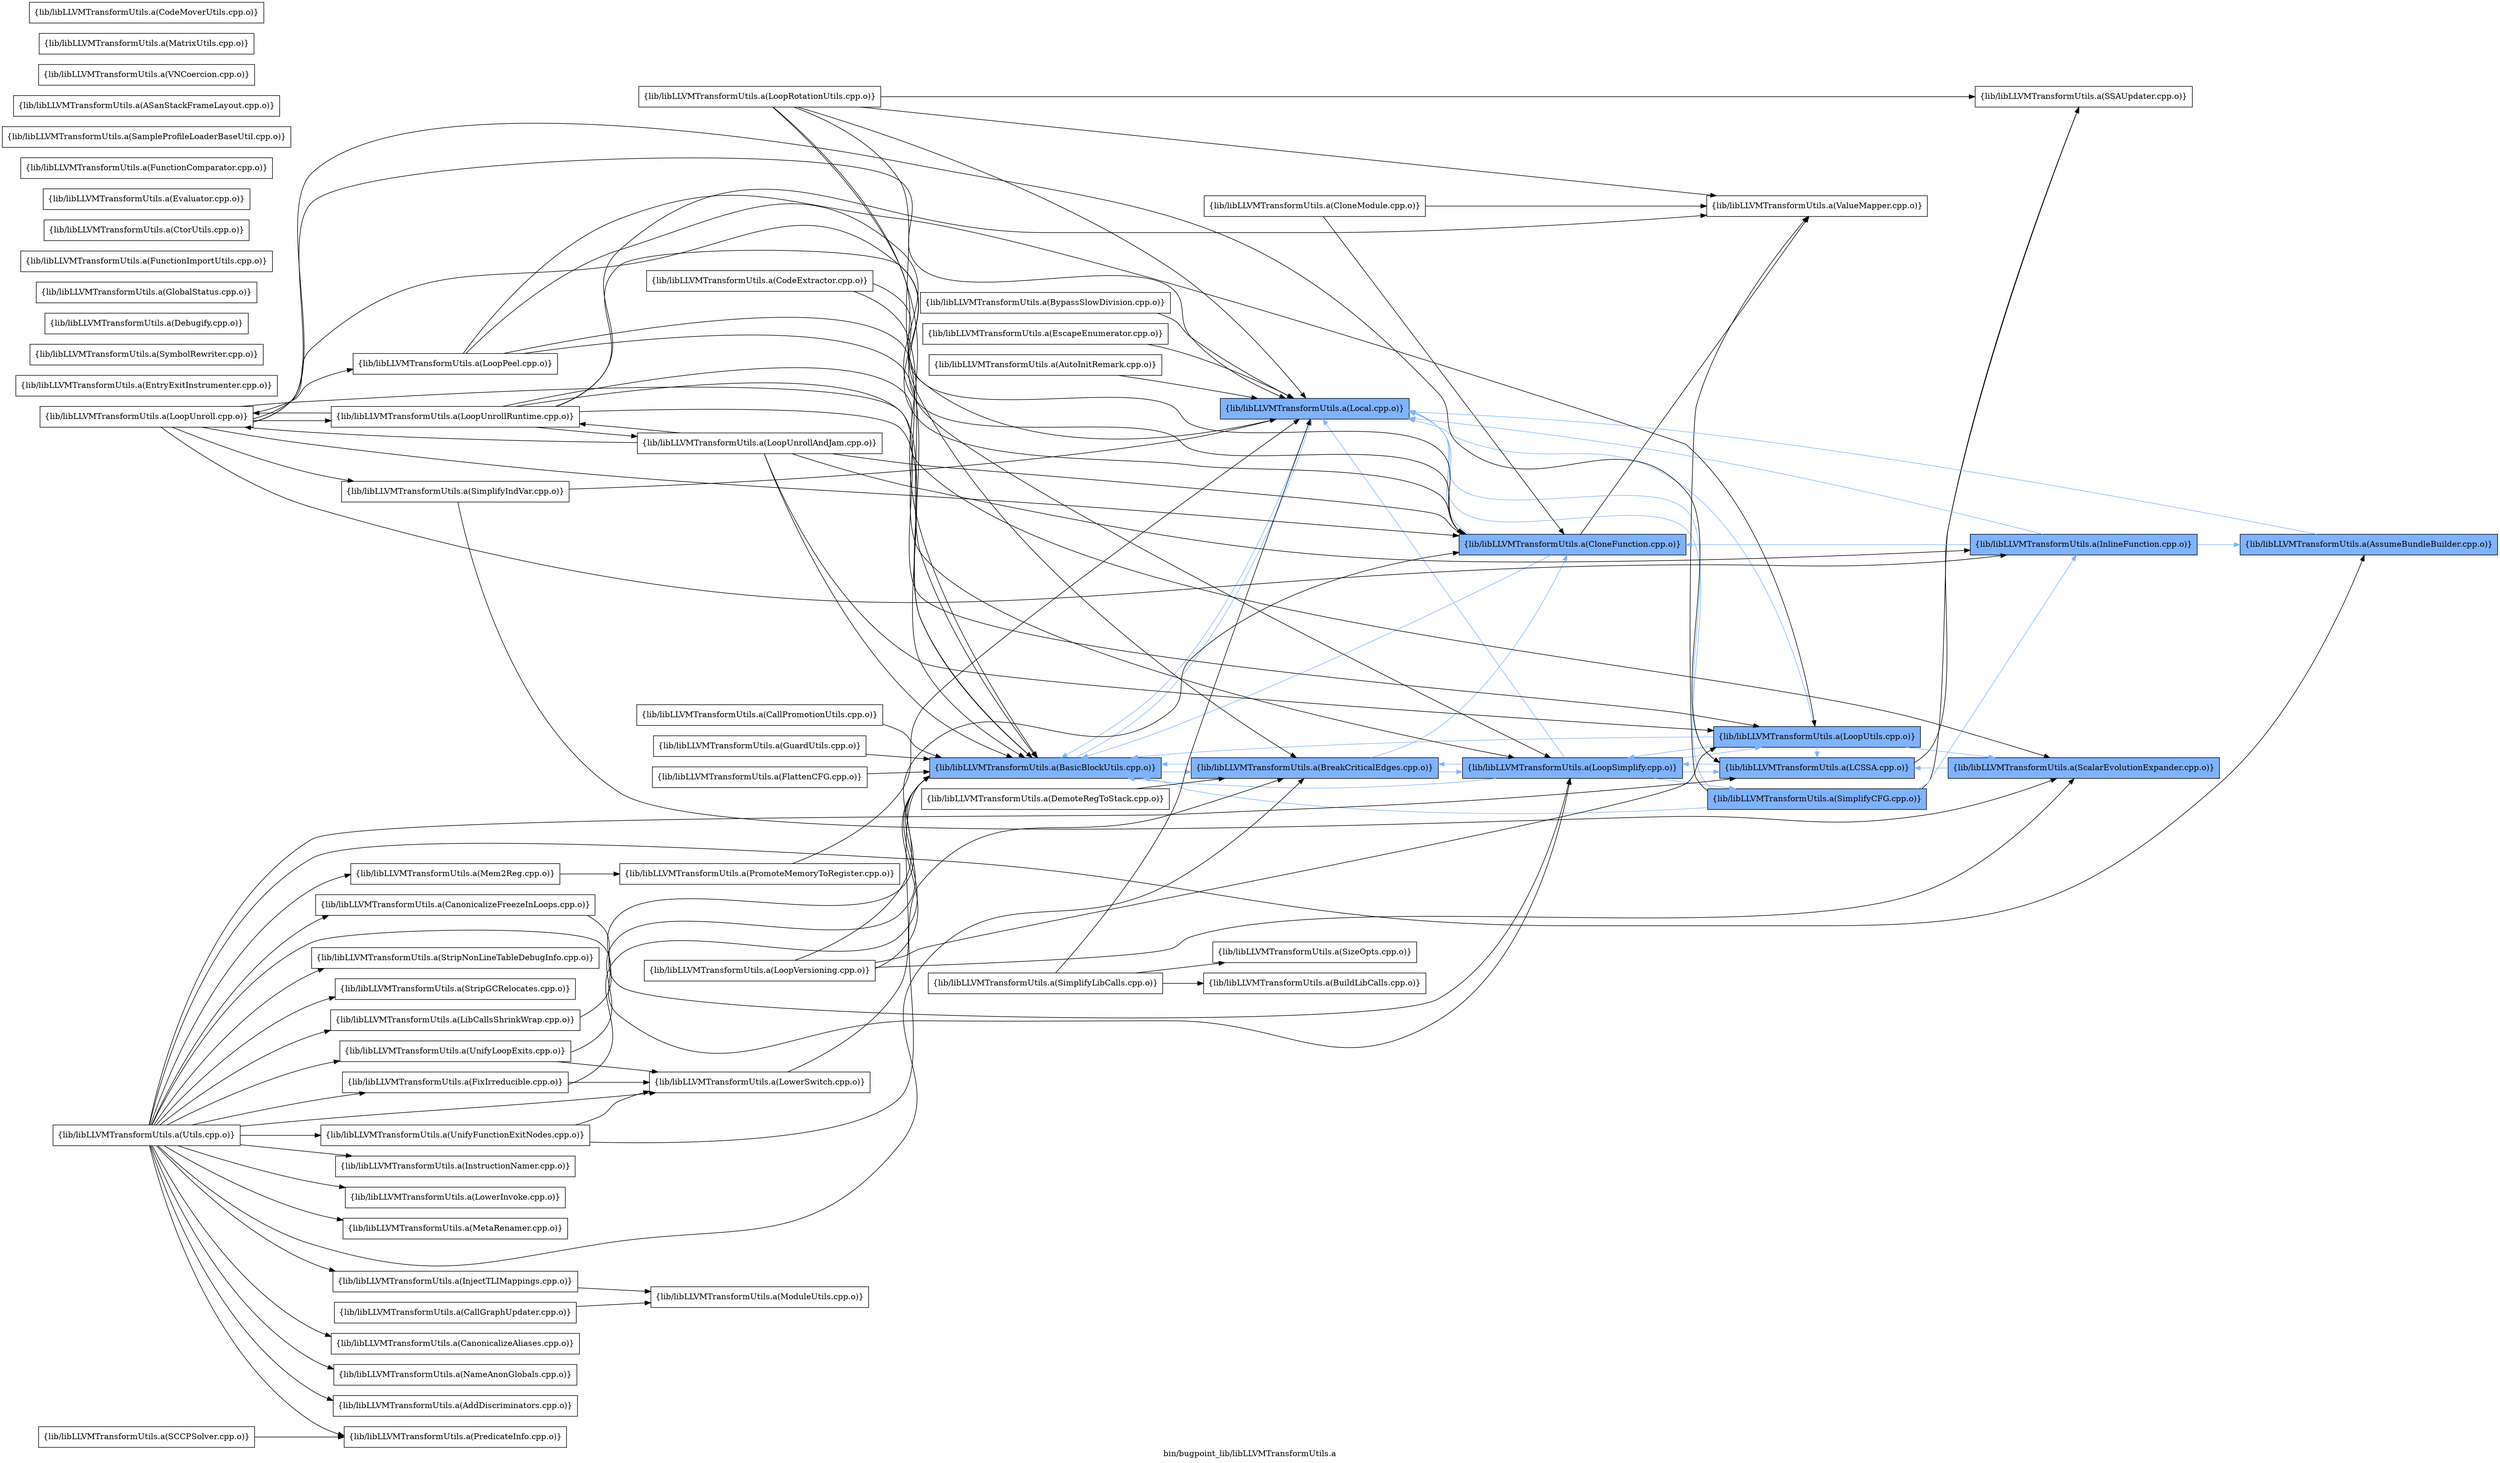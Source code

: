 digraph "bin/bugpoint_lib/libLLVMTransformUtils.a" {
	label="bin/bugpoint_lib/libLLVMTransformUtils.a";
	rankdir=LR;
	{ rank=same; Node0x55fc1bd99178;  }
	{ rank=same; Node0x55fc1bd98b38; Node0x55fc1bd90a78;  }
	{ rank=same; Node0x55fc1bd8b348; Node0x55fc1bd8f6c8;  }
	{ rank=same; Node0x55fc1bd97918; Node0x55fc1bd924b8; Node0x55fc1bd8d968; Node0x55fc1bd76628;  }
	{ rank=same; Node0x55fc1bd75ae8; Node0x55fc1bd74dc8; Node0x55fc1bd89728;  }
	{ rank=same; Node0x55fc1bd99178;  }
	{ rank=same; Node0x55fc1bd98b38; Node0x55fc1bd90a78;  }
	{ rank=same; Node0x55fc1bd8b348; Node0x55fc1bd8f6c8;  }
	{ rank=same; Node0x55fc1bd97918; Node0x55fc1bd924b8; Node0x55fc1bd8d968; Node0x55fc1bd76628;  }
	{ rank=same; Node0x55fc1bd75ae8; Node0x55fc1bd74dc8; Node0x55fc1bd89728;  }

	Node0x55fc1bd99178 [shape=record,shape=box,group=1,style=filled,fillcolor="0.600000 0.5 1",label="{lib/libLLVMTransformUtils.a(BasicBlockUtils.cpp.o)}"];
	Node0x55fc1bd99178 -> Node0x55fc1bd98b38[color="0.600000 0.5 1"];
	Node0x55fc1bd99178 -> Node0x55fc1bd90a78[color="0.600000 0.5 1"];
	Node0x55fc1bd8f9e8 [shape=record,shape=box,group=0,label="{lib/libLLVMTransformUtils.a(CloneModule.cpp.o)}"];
	Node0x55fc1bd8f9e8 -> Node0x55fc1bd8b348;
	Node0x55fc1bd8f9e8 -> Node0x55fc1bd97918;
	Node0x55fc1bd90a78 [shape=record,shape=box,group=1,style=filled,fillcolor="0.600000 0.5 1",label="{lib/libLLVMTransformUtils.a(Local.cpp.o)}"];
	Node0x55fc1bd90a78 -> Node0x55fc1bd99178[color="0.600000 0.5 1"];
	Node0x55fc1bd76628 [shape=record,shape=box,group=1,style=filled,fillcolor="0.600000 0.5 1",label="{lib/libLLVMTransformUtils.a(SimplifyCFG.cpp.o)}"];
	Node0x55fc1bd76628 -> Node0x55fc1bd99178[color="0.600000 0.5 1"];
	Node0x55fc1bd76628 -> Node0x55fc1bd89728[color="0.600000 0.5 1"];
	Node0x55fc1bd76628 -> Node0x55fc1bd90a78[color="0.600000 0.5 1"];
	Node0x55fc1bd76628 -> Node0x55fc1bd75ae8;
	Node0x55fc1bd76628 -> Node0x55fc1bd97918;
	Node0x55fc1bd97918 [shape=record,shape=box,group=0,label="{lib/libLLVMTransformUtils.a(ValueMapper.cpp.o)}"];
	Node0x55fc1bd98b38 [shape=record,shape=box,group=1,style=filled,fillcolor="0.600000 0.5 1",label="{lib/libLLVMTransformUtils.a(BreakCriticalEdges.cpp.o)}"];
	Node0x55fc1bd98b38 -> Node0x55fc1bd99178[color="0.600000 0.5 1"];
	Node0x55fc1bd98b38 -> Node0x55fc1bd8b348[color="0.600000 0.5 1"];
	Node0x55fc1bd98b38 -> Node0x55fc1bd8f6c8[color="0.600000 0.5 1"];
	Node0x55fc1bd7ad18 [shape=record,shape=box,group=0,label="{lib/libLLVMTransformUtils.a(EntryExitInstrumenter.cpp.o)}"];
	Node0x55fc1bd79b48 [shape=record,shape=box,group=0,label="{lib/libLLVMTransformUtils.a(FixIrreducible.cpp.o)}"];
	Node0x55fc1bd79b48 -> Node0x55fc1bd99178;
	Node0x55fc1bd79b48 -> Node0x55fc1bd82518;
	Node0x55fc1bd91608 [shape=record,shape=box,group=0,label="{lib/libLLVMTransformUtils.a(InjectTLIMappings.cpp.o)}"];
	Node0x55fc1bd91608 -> Node0x55fc1bd81b18;
	Node0x55fc1bd921e8 [shape=record,shape=box,group=0,label="{lib/libLLVMTransformUtils.a(InstructionNamer.cpp.o)}"];
	Node0x55fc1bd924b8 [shape=record,shape=box,group=1,style=filled,fillcolor="0.600000 0.5 1",label="{lib/libLLVMTransformUtils.a(LCSSA.cpp.o)}"];
	Node0x55fc1bd924b8 -> Node0x55fc1bd90a78[color="0.600000 0.5 1"];
	Node0x55fc1bd924b8 -> Node0x55fc1bd8f6c8[color="0.600000 0.5 1"];
	Node0x55fc1bd924b8 -> Node0x55fc1bd75ae8;
	Node0x55fc1bd907f8 [shape=record,shape=box,group=0,label="{lib/libLLVMTransformUtils.a(LibCallsShrinkWrap.cpp.o)}"];
	Node0x55fc1bd907f8 -> Node0x55fc1bd99178;
	Node0x55fc1bd8f6c8 [shape=record,shape=box,group=1,style=filled,fillcolor="0.600000 0.5 1",label="{lib/libLLVMTransformUtils.a(LoopSimplify.cpp.o)}"];
	Node0x55fc1bd8f6c8 -> Node0x55fc1bd99178[color="0.600000 0.5 1"];
	Node0x55fc1bd8f6c8 -> Node0x55fc1bd98b38[color="0.600000 0.5 1"];
	Node0x55fc1bd8f6c8 -> Node0x55fc1bd924b8[color="0.600000 0.5 1"];
	Node0x55fc1bd8f6c8 -> Node0x55fc1bd90a78[color="0.600000 0.5 1"];
	Node0x55fc1bd8f6c8 -> Node0x55fc1bd8d968[color="0.600000 0.5 1"];
	Node0x55fc1bd8f6c8 -> Node0x55fc1bd76628[color="0.600000 0.5 1"];
	Node0x55fc1bd83198 [shape=record,shape=box,group=0,label="{lib/libLLVMTransformUtils.a(LowerInvoke.cpp.o)}"];
	Node0x55fc1bd82518 [shape=record,shape=box,group=0,label="{lib/libLLVMTransformUtils.a(LowerSwitch.cpp.o)}"];
	Node0x55fc1bd82518 -> Node0x55fc1bd99178;
	Node0x55fc1bd81fc8 [shape=record,shape=box,group=0,label="{lib/libLLVMTransformUtils.a(Mem2Reg.cpp.o)}"];
	Node0x55fc1bd81fc8 -> Node0x55fc1bd79558;
	Node0x55fc1bd81168 [shape=record,shape=box,group=0,label="{lib/libLLVMTransformUtils.a(MetaRenamer.cpp.o)}"];
	Node0x55fc1bd7d6f8 [shape=record,shape=box,group=0,label="{lib/libLLVMTransformUtils.a(SymbolRewriter.cpp.o)}"];
	Node0x55fc1bd7d928 [shape=record,shape=box,group=0,label="{lib/libLLVMTransformUtils.a(UnifyFunctionExitNodes.cpp.o)}"];
	Node0x55fc1bd7d928 -> Node0x55fc1bd98b38;
	Node0x55fc1bd7d928 -> Node0x55fc1bd82518;
	Node0x55fc1bd77fc8 [shape=record,shape=box,group=0,label="{lib/libLLVMTransformUtils.a(UnifyLoopExits.cpp.o)}"];
	Node0x55fc1bd77fc8 -> Node0x55fc1bd99178;
	Node0x55fc1bd77fc8 -> Node0x55fc1bd82518;
	Node0x55fc1bd99768 [shape=record,shape=box,group=0,label="{lib/libLLVMTransformUtils.a(Utils.cpp.o)}"];
	Node0x55fc1bd99768 -> Node0x55fc1bd9a1b8;
	Node0x55fc1bd99768 -> Node0x55fc1bd98b38;
	Node0x55fc1bd99768 -> Node0x55fc1bd8c1f8;
	Node0x55fc1bd99768 -> Node0x55fc1bd8b578;
	Node0x55fc1bd99768 -> Node0x55fc1bd79b48;
	Node0x55fc1bd99768 -> Node0x55fc1bd91608;
	Node0x55fc1bd99768 -> Node0x55fc1bd921e8;
	Node0x55fc1bd99768 -> Node0x55fc1bd924b8;
	Node0x55fc1bd99768 -> Node0x55fc1bd907f8;
	Node0x55fc1bd99768 -> Node0x55fc1bd8f6c8;
	Node0x55fc1bd99768 -> Node0x55fc1bd83198;
	Node0x55fc1bd99768 -> Node0x55fc1bd82518;
	Node0x55fc1bd99768 -> Node0x55fc1bd81fc8;
	Node0x55fc1bd99768 -> Node0x55fc1bd81168;
	Node0x55fc1bd99768 -> Node0x55fc1bd80b78;
	Node0x55fc1bd99768 -> Node0x55fc1bd7fef8;
	Node0x55fc1bd99768 -> Node0x55fc1bd7d928;
	Node0x55fc1bd99768 -> Node0x55fc1bd77fc8;
	Node0x55fc1bd99768 -> Node0x55fc1bd99e98;
	Node0x55fc1bd99768 -> Node0x55fc1bd99218;
	Node0x55fc1bd99768 -> Node0x55fc1bd98598;
	Node0x55fc1bd8d788 [shape=record,shape=box,group=0,label="{lib/libLLVMTransformUtils.a(BypassSlowDivision.cpp.o)}"];
	Node0x55fc1bd8d788 -> Node0x55fc1bd90a78;
	Node0x55fc1bd7c938 [shape=record,shape=box,group=0,label="{lib/libLLVMTransformUtils.a(SimplifyLibCalls.cpp.o)}"];
	Node0x55fc1bd7c938 -> Node0x55fc1bd88828;
	Node0x55fc1bd7c938 -> Node0x55fc1bd90a78;
	Node0x55fc1bd7c938 -> Node0x55fc1bd7cbb8;
	Node0x55fc1bd7cbb8 [shape=record,shape=box,group=0,label="{lib/libLLVMTransformUtils.a(SizeOpts.cpp.o)}"];
	Node0x55fc1bd74dc8 [shape=record,shape=box,group=1,style=filled,fillcolor="0.600000 0.5 1",label="{lib/libLLVMTransformUtils.a(ScalarEvolutionExpander.cpp.o)}"];
	Node0x55fc1bd74dc8 -> Node0x55fc1bd924b8[color="0.600000 0.5 1"];
	Node0x55fc1bd89728 [shape=record,shape=box,group=1,style=filled,fillcolor="0.600000 0.5 1",label="{lib/libLLVMTransformUtils.a(InlineFunction.cpp.o)}"];
	Node0x55fc1bd89728 -> Node0x55fc1bd9a1b8[color="0.600000 0.5 1"];
	Node0x55fc1bd89728 -> Node0x55fc1bd8b348[color="0.600000 0.5 1"];
	Node0x55fc1bd89728 -> Node0x55fc1bd90a78[color="0.600000 0.5 1"];
	Node0x55fc1bd8b578 [shape=record,shape=box,group=0,label="{lib/libLLVMTransformUtils.a(CanonicalizeFreezeInLoops.cpp.o)}"];
	Node0x55fc1bd8b578 -> Node0x55fc1bd8f6c8;
	Node0x55fc1bd81d98 [shape=record,shape=box,group=0,label="{lib/libLLVMTransformUtils.a(Debugify.cpp.o)}"];
	Node0x55fc1bd82108 [shape=record,shape=box,group=0,label="{lib/libLLVMTransformUtils.a(DemoteRegToStack.cpp.o)}"];
	Node0x55fc1bd82108 -> Node0x55fc1bd98b38;
	Node0x55fc1bd7bee8 [shape=record,shape=box,group=0,label="{lib/libLLVMTransformUtils.a(EscapeEnumerator.cpp.o)}"];
	Node0x55fc1bd7bee8 -> Node0x55fc1bd90a78;
	Node0x55fc1bd81b18 [shape=record,shape=box,group=0,label="{lib/libLLVMTransformUtils.a(ModuleUtils.cpp.o)}"];
	Node0x55fc1bd8d968 [shape=record,shape=box,group=1,style=filled,fillcolor="0.600000 0.5 1",label="{lib/libLLVMTransformUtils.a(LoopUtils.cpp.o)}"];
	Node0x55fc1bd8d968 -> Node0x55fc1bd99178[color="0.600000 0.5 1"];
	Node0x55fc1bd8d968 -> Node0x55fc1bd924b8[color="0.600000 0.5 1"];
	Node0x55fc1bd8d968 -> Node0x55fc1bd90a78[color="0.600000 0.5 1"];
	Node0x55fc1bd8d968 -> Node0x55fc1bd8f6c8[color="0.600000 0.5 1"];
	Node0x55fc1bd8d968 -> Node0x55fc1bd74dc8[color="0.600000 0.5 1"];
	Node0x55fc1bd8b348 [shape=record,shape=box,group=1,style=filled,fillcolor="0.600000 0.5 1",label="{lib/libLLVMTransformUtils.a(CloneFunction.cpp.o)}"];
	Node0x55fc1bd8b348 -> Node0x55fc1bd99178[color="0.600000 0.5 1"];
	Node0x55fc1bd8b348 -> Node0x55fc1bd90a78[color="0.600000 0.5 1"];
	Node0x55fc1bd8b348 -> Node0x55fc1bd97918;
	Node0x55fc1bd75ae8 [shape=record,shape=box,group=0,label="{lib/libLLVMTransformUtils.a(SSAUpdater.cpp.o)}"];
	Node0x55fc1bd8c888 [shape=record,shape=box,group=0,label="{lib/libLLVMTransformUtils.a(CallGraphUpdater.cpp.o)}"];
	Node0x55fc1bd8c888 -> Node0x55fc1bd81b18;
	Node0x55fc1bd7dec8 [shape=record,shape=box,group=0,label="{lib/libLLVMTransformUtils.a(GlobalStatus.cpp.o)}"];
	Node0x55fc1bd7d748 [shape=record,shape=box,group=0,label="{lib/libLLVMTransformUtils.a(FunctionImportUtils.cpp.o)}"];
	Node0x55fc1bd8e368 [shape=record,shape=box,group=0,label="{lib/libLLVMTransformUtils.a(CtorUtils.cpp.o)}"];
	Node0x55fc1bd79ff8 [shape=record,shape=box,group=0,label="{lib/libLLVMTransformUtils.a(Evaluator.cpp.o)}"];
	Node0x55fc1bd8f3a8 [shape=record,shape=box,group=0,label="{lib/libLLVMTransformUtils.a(CodeExtractor.cpp.o)}"];
	Node0x55fc1bd8f3a8 -> Node0x55fc1bd99178;
	Node0x55fc1bd8f3a8 -> Node0x55fc1bd90a78;
	Node0x55fc1bd88828 [shape=record,shape=box,group=0,label="{lib/libLLVMTransformUtils.a(BuildLibCalls.cpp.o)}"];
	Node0x55fc1bd8ca68 [shape=record,shape=box,group=0,label="{lib/libLLVMTransformUtils.a(CallPromotionUtils.cpp.o)}"];
	Node0x55fc1bd8ca68 -> Node0x55fc1bd99178;
	Node0x55fc1bd7da18 [shape=record,shape=box,group=0,label="{lib/libLLVMTransformUtils.a(FunctionComparator.cpp.o)}"];
	Node0x55fc1bd9a1b8 [shape=record,shape=box,group=1,style=filled,fillcolor="0.600000 0.5 1",label="{lib/libLLVMTransformUtils.a(AssumeBundleBuilder.cpp.o)}"];
	Node0x55fc1bd9a1b8 -> Node0x55fc1bd90a78[color="0.600000 0.5 1"];
	Node0x55fc1bd8c1f8 [shape=record,shape=box,group=0,label="{lib/libLLVMTransformUtils.a(CanonicalizeAliases.cpp.o)}"];
	Node0x55fc1bd80b78 [shape=record,shape=box,group=0,label="{lib/libLLVMTransformUtils.a(NameAnonGlobals.cpp.o)}"];
	Node0x55fc1bd76358 [shape=record,shape=box,group=0,label="{lib/libLLVMTransformUtils.a(SampleProfileLoaderBaseUtil.cpp.o)}"];
	Node0x55fc1bd7fef8 [shape=record,shape=box,group=0,label="{lib/libLLVMTransformUtils.a(PredicateInfo.cpp.o)}"];
	Node0x55fc1bd9a8e8 [shape=record,shape=box,group=0,label="{lib/libLLVMTransformUtils.a(ASanStackFrameLayout.cpp.o)}"];
	Node0x55fc1bd79558 [shape=record,shape=box,group=0,label="{lib/libLLVMTransformUtils.a(PromoteMemoryToRegister.cpp.o)}"];
	Node0x55fc1bd79558 -> Node0x55fc1bd90a78;
	Node0x55fc1bd998f8 [shape=record,shape=box,group=0,label="{lib/libLLVMTransformUtils.a(AutoInitRemark.cpp.o)}"];
	Node0x55fc1bd998f8 -> Node0x55fc1bd90a78;
	Node0x55fc1bd7cb18 [shape=record,shape=box,group=0,label="{lib/libLLVMTransformUtils.a(GuardUtils.cpp.o)}"];
	Node0x55fc1bd7cb18 -> Node0x55fc1bd99178;
	Node0x55fc1bd97f58 [shape=record,shape=box,group=0,label="{lib/libLLVMTransformUtils.a(VNCoercion.cpp.o)}"];
	Node0x55fc1bd76e48 [shape=record,shape=box,group=0,label="{lib/libLLVMTransformUtils.a(SimplifyIndVar.cpp.o)}"];
	Node0x55fc1bd76e48 -> Node0x55fc1bd90a78;
	Node0x55fc1bd76e48 -> Node0x55fc1bd74dc8;
	Node0x55fc1bd8e598 [shape=record,shape=box,group=0,label="{lib/libLLVMTransformUtils.a(LoopVersioning.cpp.o)}"];
	Node0x55fc1bd8e598 -> Node0x55fc1bd99178;
	Node0x55fc1bd8e598 -> Node0x55fc1bd8b348;
	Node0x55fc1bd8e598 -> Node0x55fc1bd8d968;
	Node0x55fc1bd8e598 -> Node0x55fc1bd74dc8;
	Node0x55fc1bd8f268 [shape=record,shape=box,group=0,label="{lib/libLLVMTransformUtils.a(LoopRotationUtils.cpp.o)}"];
	Node0x55fc1bd8f268 -> Node0x55fc1bd99178;
	Node0x55fc1bd8f268 -> Node0x55fc1bd98b38;
	Node0x55fc1bd8f268 -> Node0x55fc1bd8b348;
	Node0x55fc1bd8f268 -> Node0x55fc1bd90a78;
	Node0x55fc1bd8f268 -> Node0x55fc1bd75ae8;
	Node0x55fc1bd8f268 -> Node0x55fc1bd97918;
	Node0x55fc1bd8f038 [shape=record,shape=box,group=0,label="{lib/libLLVMTransformUtils.a(LoopPeel.cpp.o)}"];
	Node0x55fc1bd8f038 -> Node0x55fc1bd99178;
	Node0x55fc1bd8f038 -> Node0x55fc1bd8b348;
	Node0x55fc1bd8f038 -> Node0x55fc1bd8f6c8;
	Node0x55fc1bd8f038 -> Node0x55fc1bd8d968;
	Node0x55fc1bd8daa8 [shape=record,shape=box,group=0,label="{lib/libLLVMTransformUtils.a(LoopUnroll.cpp.o)}"];
	Node0x55fc1bd8daa8 -> Node0x55fc1bd99178;
	Node0x55fc1bd8daa8 -> Node0x55fc1bd8b348;
	Node0x55fc1bd8daa8 -> Node0x55fc1bd89728;
	Node0x55fc1bd8daa8 -> Node0x55fc1bd924b8;
	Node0x55fc1bd8daa8 -> Node0x55fc1bd90a78;
	Node0x55fc1bd8daa8 -> Node0x55fc1bd8f038;
	Node0x55fc1bd8daa8 -> Node0x55fc1bd8f6c8;
	Node0x55fc1bd8daa8 -> Node0x55fc1bd8e188;
	Node0x55fc1bd8daa8 -> Node0x55fc1bd76e48;
	Node0x55fc1bd8df08 [shape=record,shape=box,group=0,label="{lib/libLLVMTransformUtils.a(LoopUnrollAndJam.cpp.o)}"];
	Node0x55fc1bd8df08 -> Node0x55fc1bd99178;
	Node0x55fc1bd8df08 -> Node0x55fc1bd8b348;
	Node0x55fc1bd8df08 -> Node0x55fc1bd89728;
	Node0x55fc1bd8df08 -> Node0x55fc1bd8daa8;
	Node0x55fc1bd8df08 -> Node0x55fc1bd8e188;
	Node0x55fc1bd8df08 -> Node0x55fc1bd8d968;
	Node0x55fc1bd82bf8 [shape=record,shape=box,group=0,label="{lib/libLLVMTransformUtils.a(MatrixUtils.cpp.o)}"];
	Node0x55fc1bd754a8 [shape=record,shape=box,group=0,label="{lib/libLLVMTransformUtils.a(SCCPSolver.cpp.o)}"];
	Node0x55fc1bd754a8 -> Node0x55fc1bd7fef8;
	Node0x55fc1bd7ab38 [shape=record,shape=box,group=0,label="{lib/libLLVMTransformUtils.a(FlattenCFG.cpp.o)}"];
	Node0x55fc1bd7ab38 -> Node0x55fc1bd99178;
	Node0x55fc1bd8ea98 [shape=record,shape=box,group=0,label="{lib/libLLVMTransformUtils.a(CodeMoverUtils.cpp.o)}"];
	Node0x55fc1bd8e188 [shape=record,shape=box,group=0,label="{lib/libLLVMTransformUtils.a(LoopUnrollRuntime.cpp.o)}"];
	Node0x55fc1bd8e188 -> Node0x55fc1bd99178;
	Node0x55fc1bd8e188 -> Node0x55fc1bd8b348;
	Node0x55fc1bd8e188 -> Node0x55fc1bd8daa8;
	Node0x55fc1bd8e188 -> Node0x55fc1bd8df08;
	Node0x55fc1bd8e188 -> Node0x55fc1bd8d968;
	Node0x55fc1bd8e188 -> Node0x55fc1bd74dc8;
	Node0x55fc1bd8e188 -> Node0x55fc1bd97918;
	Node0x55fc1bd99e98 [shape=record,shape=box,group=0,label="{lib/libLLVMTransformUtils.a(AddDiscriminators.cpp.o)}"];
	Node0x55fc1bd99218 [shape=record,shape=box,group=0,label="{lib/libLLVMTransformUtils.a(StripNonLineTableDebugInfo.cpp.o)}"];
	Node0x55fc1bd98598 [shape=record,shape=box,group=0,label="{lib/libLLVMTransformUtils.a(StripGCRelocates.cpp.o)}"];
}
